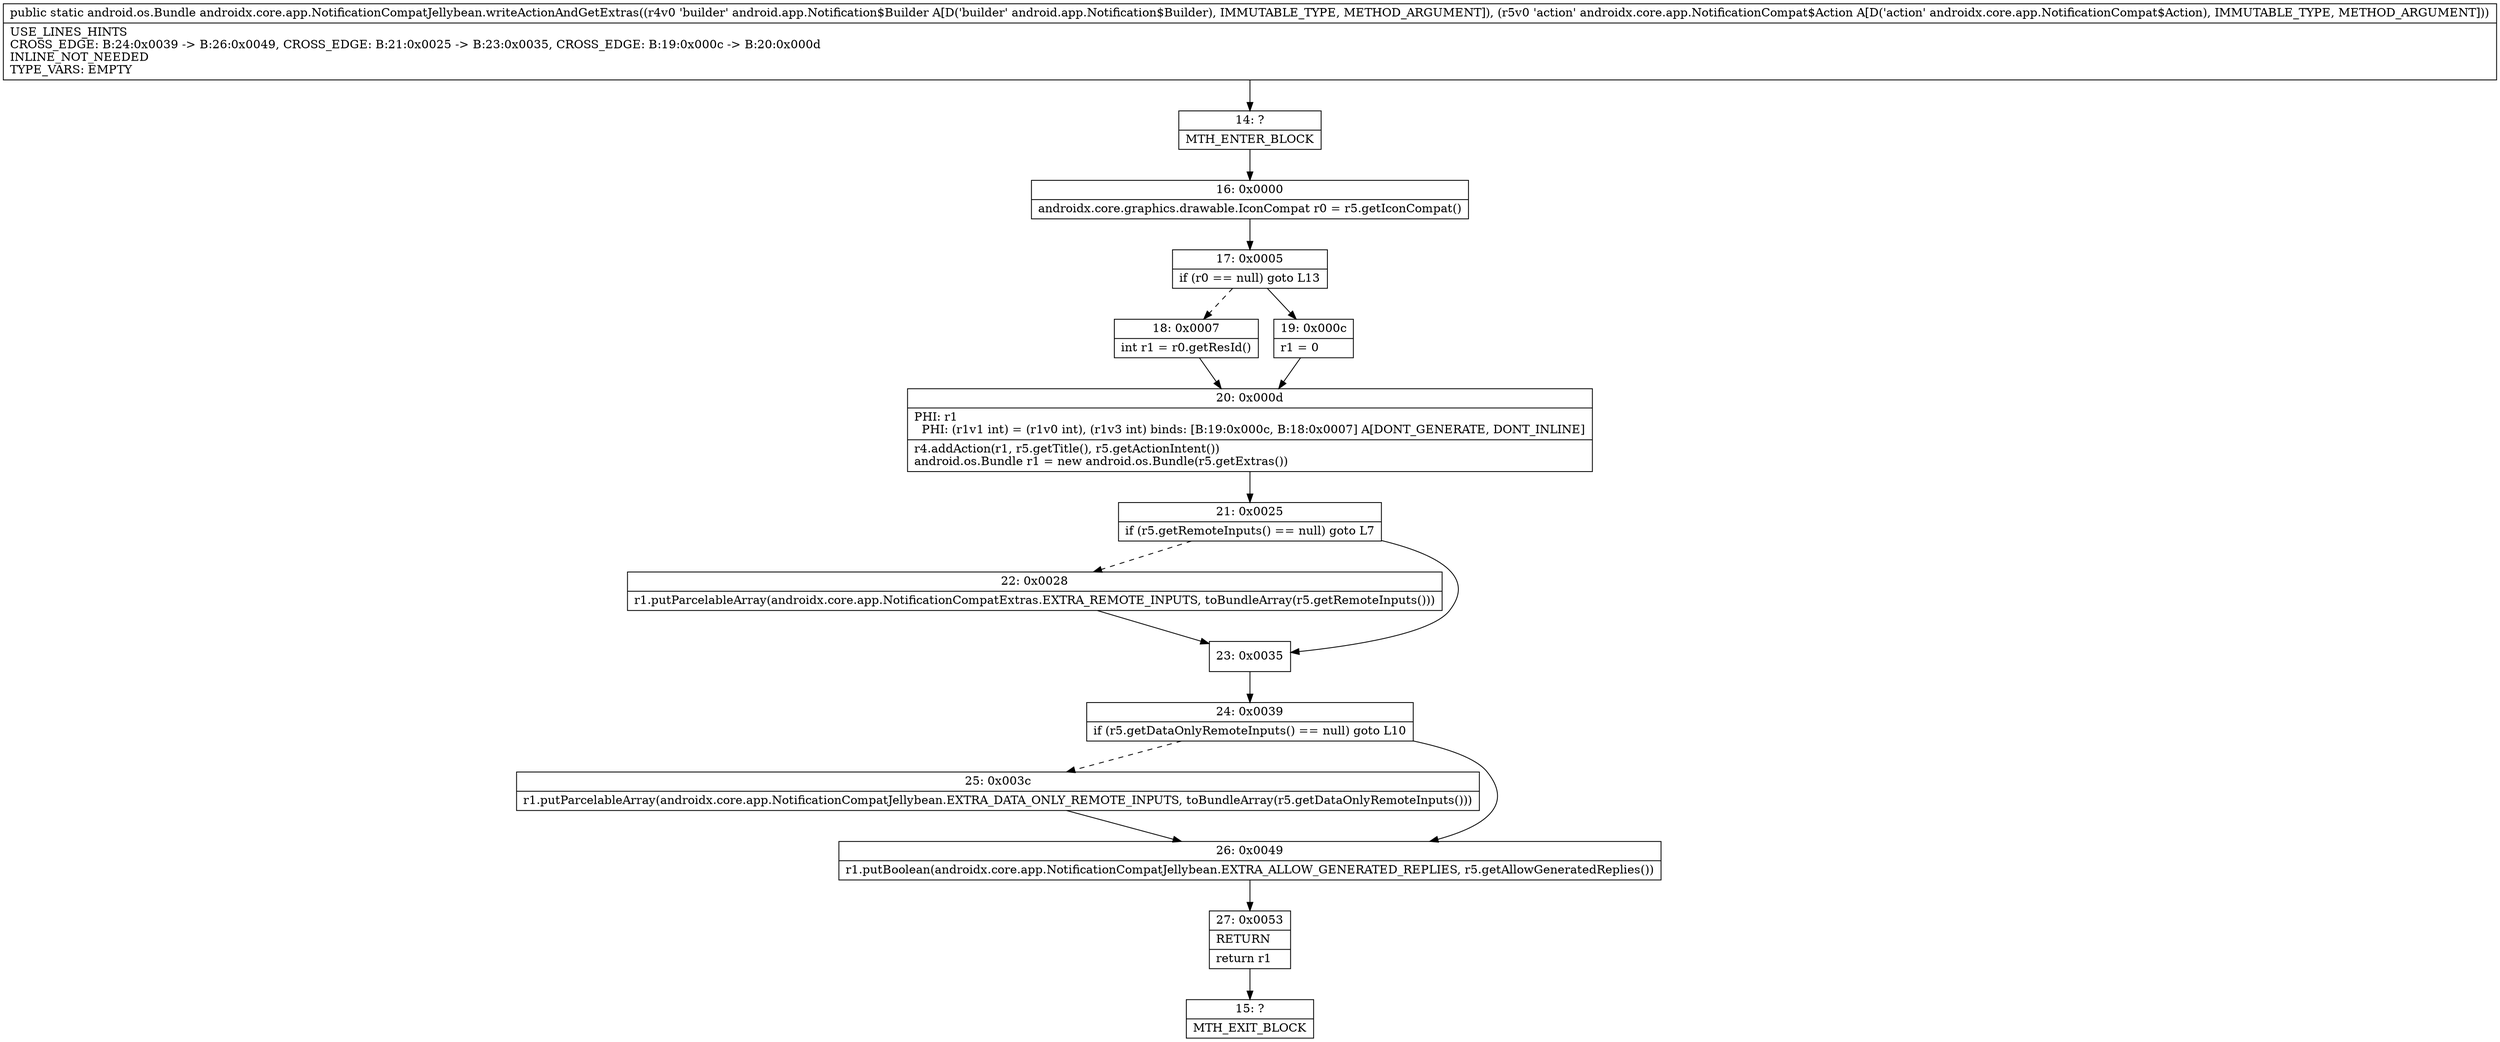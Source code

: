digraph "CFG forandroidx.core.app.NotificationCompatJellybean.writeActionAndGetExtras(Landroid\/app\/Notification$Builder;Landroidx\/core\/app\/NotificationCompat$Action;)Landroid\/os\/Bundle;" {
Node_14 [shape=record,label="{14\:\ ?|MTH_ENTER_BLOCK\l}"];
Node_16 [shape=record,label="{16\:\ 0x0000|androidx.core.graphics.drawable.IconCompat r0 = r5.getIconCompat()\l}"];
Node_17 [shape=record,label="{17\:\ 0x0005|if (r0 == null) goto L13\l}"];
Node_18 [shape=record,label="{18\:\ 0x0007|int r1 = r0.getResId()\l}"];
Node_20 [shape=record,label="{20\:\ 0x000d|PHI: r1 \l  PHI: (r1v1 int) = (r1v0 int), (r1v3 int) binds: [B:19:0x000c, B:18:0x0007] A[DONT_GENERATE, DONT_INLINE]\l|r4.addAction(r1, r5.getTitle(), r5.getActionIntent())\landroid.os.Bundle r1 = new android.os.Bundle(r5.getExtras())\l}"];
Node_21 [shape=record,label="{21\:\ 0x0025|if (r5.getRemoteInputs() == null) goto L7\l}"];
Node_22 [shape=record,label="{22\:\ 0x0028|r1.putParcelableArray(androidx.core.app.NotificationCompatExtras.EXTRA_REMOTE_INPUTS, toBundleArray(r5.getRemoteInputs()))\l}"];
Node_23 [shape=record,label="{23\:\ 0x0035}"];
Node_24 [shape=record,label="{24\:\ 0x0039|if (r5.getDataOnlyRemoteInputs() == null) goto L10\l}"];
Node_25 [shape=record,label="{25\:\ 0x003c|r1.putParcelableArray(androidx.core.app.NotificationCompatJellybean.EXTRA_DATA_ONLY_REMOTE_INPUTS, toBundleArray(r5.getDataOnlyRemoteInputs()))\l}"];
Node_26 [shape=record,label="{26\:\ 0x0049|r1.putBoolean(androidx.core.app.NotificationCompatJellybean.EXTRA_ALLOW_GENERATED_REPLIES, r5.getAllowGeneratedReplies())\l}"];
Node_27 [shape=record,label="{27\:\ 0x0053|RETURN\l|return r1\l}"];
Node_15 [shape=record,label="{15\:\ ?|MTH_EXIT_BLOCK\l}"];
Node_19 [shape=record,label="{19\:\ 0x000c|r1 = 0\l}"];
MethodNode[shape=record,label="{public static android.os.Bundle androidx.core.app.NotificationCompatJellybean.writeActionAndGetExtras((r4v0 'builder' android.app.Notification$Builder A[D('builder' android.app.Notification$Builder), IMMUTABLE_TYPE, METHOD_ARGUMENT]), (r5v0 'action' androidx.core.app.NotificationCompat$Action A[D('action' androidx.core.app.NotificationCompat$Action), IMMUTABLE_TYPE, METHOD_ARGUMENT]))  | USE_LINES_HINTS\lCROSS_EDGE: B:24:0x0039 \-\> B:26:0x0049, CROSS_EDGE: B:21:0x0025 \-\> B:23:0x0035, CROSS_EDGE: B:19:0x000c \-\> B:20:0x000d\lINLINE_NOT_NEEDED\lTYPE_VARS: EMPTY\l}"];
MethodNode -> Node_14;Node_14 -> Node_16;
Node_16 -> Node_17;
Node_17 -> Node_18[style=dashed];
Node_17 -> Node_19;
Node_18 -> Node_20;
Node_20 -> Node_21;
Node_21 -> Node_22[style=dashed];
Node_21 -> Node_23;
Node_22 -> Node_23;
Node_23 -> Node_24;
Node_24 -> Node_25[style=dashed];
Node_24 -> Node_26;
Node_25 -> Node_26;
Node_26 -> Node_27;
Node_27 -> Node_15;
Node_19 -> Node_20;
}

